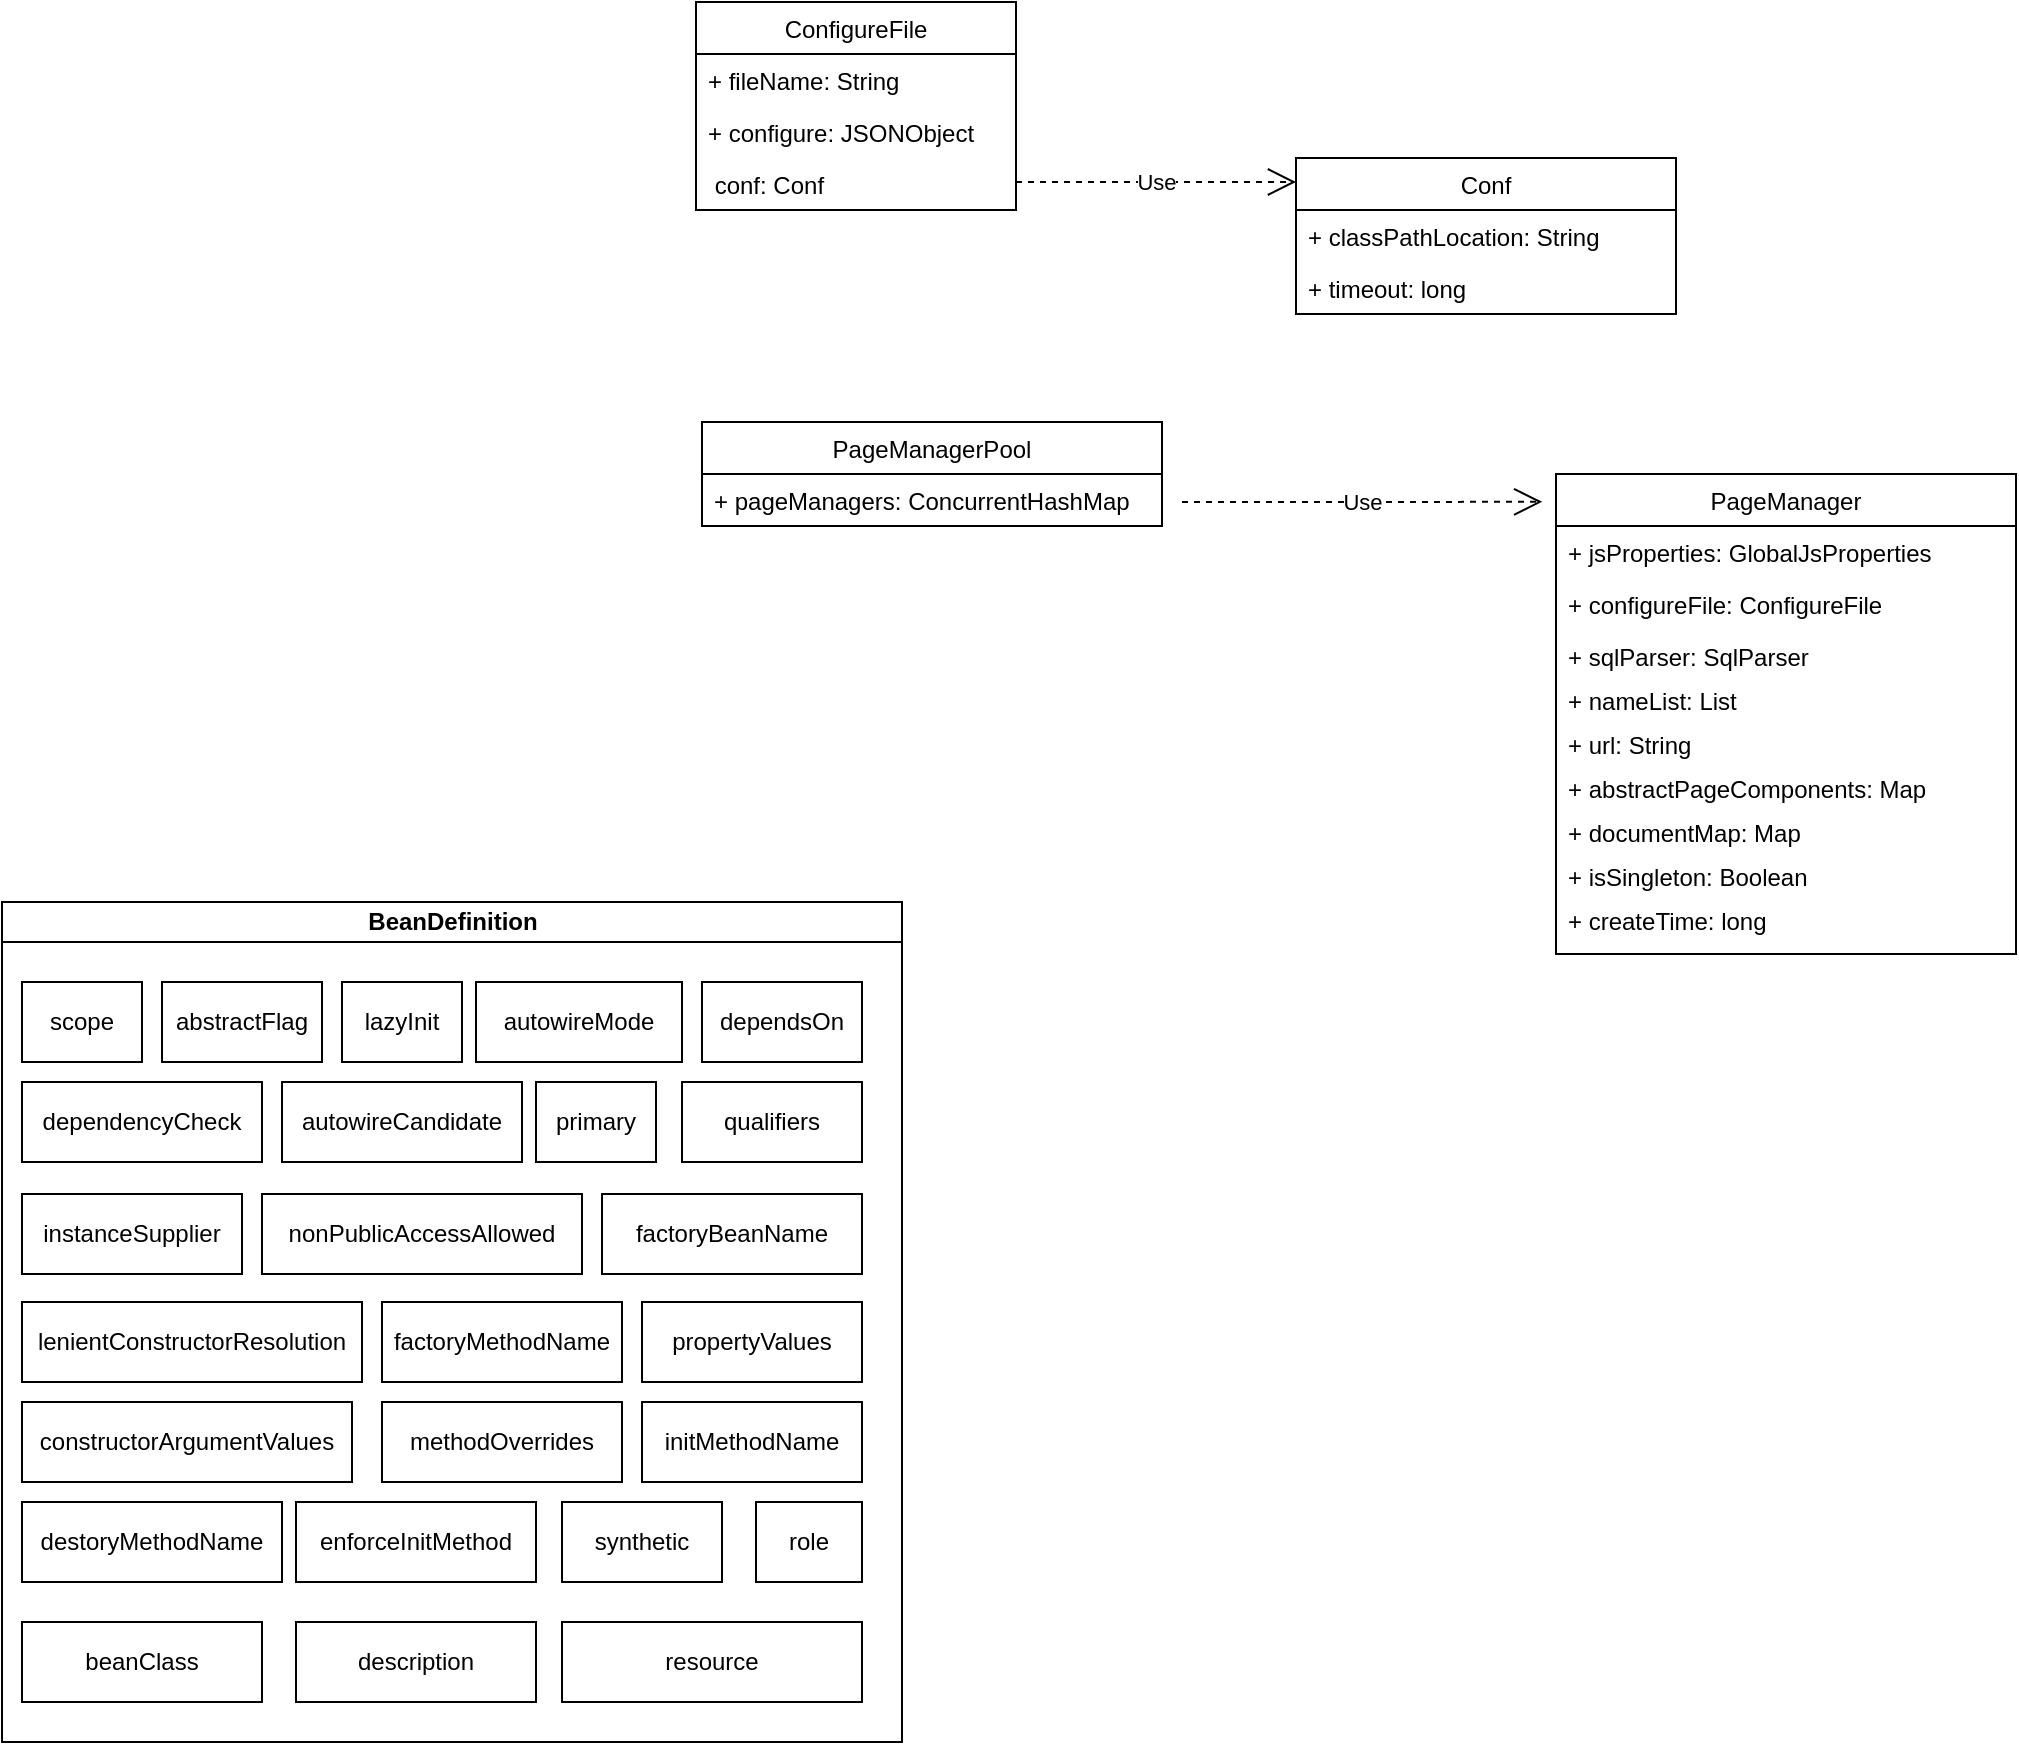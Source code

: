 <mxfile version="14.5.1" type="github">
  <diagram id="C5RBs43oDa-KdzZeNtuy" name="Page-1">
    <mxGraphModel dx="2489" dy="1931" grid="1" gridSize="10" guides="1" tooltips="1" connect="1" arrows="1" fold="1" page="1" pageScale="1" pageWidth="827" pageHeight="1169" math="0" shadow="0">
      <root>
        <mxCell id="WIyWlLk6GJQsqaUBKTNV-0" />
        <mxCell id="WIyWlLk6GJQsqaUBKTNV-1" parent="WIyWlLk6GJQsqaUBKTNV-0" />
        <mxCell id="DX7c9E7uDzoyNdZQMoH--0" value="ConfigureFile" style="swimlane;fontStyle=0;childLayout=stackLayout;horizontal=1;startSize=26;fillColor=none;horizontalStack=0;resizeParent=1;resizeParentMax=0;resizeLast=0;collapsible=1;marginBottom=0;" parent="WIyWlLk6GJQsqaUBKTNV-1" vertex="1">
          <mxGeometry x="-413" y="-1080" width="160" height="104" as="geometry" />
        </mxCell>
        <mxCell id="DX7c9E7uDzoyNdZQMoH--1" value="+ fileName: String" style="text;strokeColor=none;fillColor=none;align=left;verticalAlign=top;spacingLeft=4;spacingRight=4;overflow=hidden;rotatable=0;points=[[0,0.5],[1,0.5]];portConstraint=eastwest;" parent="DX7c9E7uDzoyNdZQMoH--0" vertex="1">
          <mxGeometry y="26" width="160" height="26" as="geometry" />
        </mxCell>
        <mxCell id="DX7c9E7uDzoyNdZQMoH--2" value="+ configure: JSONObject" style="text;strokeColor=none;fillColor=none;align=left;verticalAlign=top;spacingLeft=4;spacingRight=4;overflow=hidden;rotatable=0;points=[[0,0.5],[1,0.5]];portConstraint=eastwest;" parent="DX7c9E7uDzoyNdZQMoH--0" vertex="1">
          <mxGeometry y="52" width="160" height="26" as="geometry" />
        </mxCell>
        <mxCell id="DX7c9E7uDzoyNdZQMoH--3" value=" conf: Conf" style="text;strokeColor=none;fillColor=none;align=left;verticalAlign=top;spacingLeft=4;spacingRight=4;overflow=hidden;rotatable=0;points=[[0,0.5],[1,0.5]];portConstraint=eastwest;" parent="DX7c9E7uDzoyNdZQMoH--0" vertex="1">
          <mxGeometry y="78" width="160" height="26" as="geometry" />
        </mxCell>
        <mxCell id="DX7c9E7uDzoyNdZQMoH--5" value="Conf" style="swimlane;fontStyle=0;childLayout=stackLayout;horizontal=1;startSize=26;fillColor=none;horizontalStack=0;resizeParent=1;resizeParentMax=0;resizeLast=0;collapsible=1;marginBottom=0;" parent="WIyWlLk6GJQsqaUBKTNV-1" vertex="1">
          <mxGeometry x="-113" y="-1002" width="190" height="78" as="geometry" />
        </mxCell>
        <mxCell id="DX7c9E7uDzoyNdZQMoH--6" value="+ classPathLocation: String" style="text;strokeColor=none;fillColor=none;align=left;verticalAlign=top;spacingLeft=4;spacingRight=4;overflow=hidden;rotatable=0;points=[[0,0.5],[1,0.5]];portConstraint=eastwest;" parent="DX7c9E7uDzoyNdZQMoH--5" vertex="1">
          <mxGeometry y="26" width="190" height="26" as="geometry" />
        </mxCell>
        <mxCell id="DX7c9E7uDzoyNdZQMoH--7" value="+ timeout: long" style="text;strokeColor=none;fillColor=none;align=left;verticalAlign=top;spacingLeft=4;spacingRight=4;overflow=hidden;rotatable=0;points=[[0,0.5],[1,0.5]];portConstraint=eastwest;" parent="DX7c9E7uDzoyNdZQMoH--5" vertex="1">
          <mxGeometry y="52" width="190" height="26" as="geometry" />
        </mxCell>
        <mxCell id="DX7c9E7uDzoyNdZQMoH--10" value="Use" style="endArrow=open;endSize=12;dashed=1;html=1;" parent="WIyWlLk6GJQsqaUBKTNV-1" edge="1">
          <mxGeometry width="160" relative="1" as="geometry">
            <mxPoint x="-253" y="-990" as="sourcePoint" />
            <mxPoint x="-113" y="-990" as="targetPoint" />
          </mxGeometry>
        </mxCell>
        <mxCell id="q8WLuEsN7JuPDFzRLcxJ-0" value="PageManagerPool" style="swimlane;fontStyle=0;childLayout=stackLayout;horizontal=1;startSize=26;fillColor=none;horizontalStack=0;resizeParent=1;resizeParentMax=0;resizeLast=0;collapsible=1;marginBottom=0;" parent="WIyWlLk6GJQsqaUBKTNV-1" vertex="1">
          <mxGeometry x="-410" y="-870" width="230" height="52" as="geometry" />
        </mxCell>
        <mxCell id="q8WLuEsN7JuPDFzRLcxJ-1" value="+ pageManagers: ConcurrentHashMap" style="text;strokeColor=none;fillColor=none;align=left;verticalAlign=top;spacingLeft=4;spacingRight=4;overflow=hidden;rotatable=0;points=[[0,0.5],[1,0.5]];portConstraint=eastwest;" parent="q8WLuEsN7JuPDFzRLcxJ-0" vertex="1">
          <mxGeometry y="26" width="230" height="26" as="geometry" />
        </mxCell>
        <mxCell id="q8WLuEsN7JuPDFzRLcxJ-5" value="PageManager" style="swimlane;fontStyle=0;childLayout=stackLayout;horizontal=1;startSize=26;fillColor=none;horizontalStack=0;resizeParent=1;resizeParentMax=0;resizeLast=0;collapsible=1;marginBottom=0;" parent="WIyWlLk6GJQsqaUBKTNV-1" vertex="1">
          <mxGeometry x="17" y="-844" width="230" height="240" as="geometry" />
        </mxCell>
        <mxCell id="q8WLuEsN7JuPDFzRLcxJ-6" value="+ jsProperties: GlobalJsProperties" style="text;strokeColor=none;fillColor=none;align=left;verticalAlign=top;spacingLeft=4;spacingRight=4;overflow=hidden;rotatable=0;points=[[0,0.5],[1,0.5]];portConstraint=eastwest;" parent="q8WLuEsN7JuPDFzRLcxJ-5" vertex="1">
          <mxGeometry y="26" width="230" height="26" as="geometry" />
        </mxCell>
        <mxCell id="q8WLuEsN7JuPDFzRLcxJ-7" value="+ configureFile: ConfigureFile" style="text;strokeColor=none;fillColor=none;align=left;verticalAlign=top;spacingLeft=4;spacingRight=4;overflow=hidden;rotatable=0;points=[[0,0.5],[1,0.5]];portConstraint=eastwest;" parent="q8WLuEsN7JuPDFzRLcxJ-5" vertex="1">
          <mxGeometry y="52" width="230" height="26" as="geometry" />
        </mxCell>
        <mxCell id="q8WLuEsN7JuPDFzRLcxJ-11" value="+ sqlParser: SqlParser" style="text;strokeColor=none;fillColor=none;align=left;verticalAlign=top;spacingLeft=4;spacingRight=4;overflow=hidden;rotatable=0;points=[[0,0.5],[1,0.5]];portConstraint=eastwest;" parent="q8WLuEsN7JuPDFzRLcxJ-5" vertex="1">
          <mxGeometry y="78" width="230" height="22" as="geometry" />
        </mxCell>
        <mxCell id="q8WLuEsN7JuPDFzRLcxJ-10" value="+ nameList: List" style="text;strokeColor=none;fillColor=none;align=left;verticalAlign=top;spacingLeft=4;spacingRight=4;overflow=hidden;rotatable=0;points=[[0,0.5],[1,0.5]];portConstraint=eastwest;" parent="q8WLuEsN7JuPDFzRLcxJ-5" vertex="1">
          <mxGeometry y="100" width="230" height="22" as="geometry" />
        </mxCell>
        <mxCell id="q8WLuEsN7JuPDFzRLcxJ-12" value="+ url: String" style="text;strokeColor=none;fillColor=none;align=left;verticalAlign=top;spacingLeft=4;spacingRight=4;overflow=hidden;rotatable=0;points=[[0,0.5],[1,0.5]];portConstraint=eastwest;" parent="q8WLuEsN7JuPDFzRLcxJ-5" vertex="1">
          <mxGeometry y="122" width="230" height="22" as="geometry" />
        </mxCell>
        <mxCell id="q8WLuEsN7JuPDFzRLcxJ-13" value="+ abstractPageComponents: Map" style="text;strokeColor=none;fillColor=none;align=left;verticalAlign=top;spacingLeft=4;spacingRight=4;overflow=hidden;rotatable=0;points=[[0,0.5],[1,0.5]];portConstraint=eastwest;" parent="q8WLuEsN7JuPDFzRLcxJ-5" vertex="1">
          <mxGeometry y="144" width="230" height="22" as="geometry" />
        </mxCell>
        <mxCell id="q8WLuEsN7JuPDFzRLcxJ-14" value="+ documentMap: Map" style="text;strokeColor=none;fillColor=none;align=left;verticalAlign=top;spacingLeft=4;spacingRight=4;overflow=hidden;rotatable=0;points=[[0,0.5],[1,0.5]];portConstraint=eastwest;" parent="q8WLuEsN7JuPDFzRLcxJ-5" vertex="1">
          <mxGeometry y="166" width="230" height="22" as="geometry" />
        </mxCell>
        <mxCell id="q8WLuEsN7JuPDFzRLcxJ-15" value="+ isSingleton: Boolean" style="text;strokeColor=none;fillColor=none;align=left;verticalAlign=top;spacingLeft=4;spacingRight=4;overflow=hidden;rotatable=0;points=[[0,0.5],[1,0.5]];portConstraint=eastwest;" parent="q8WLuEsN7JuPDFzRLcxJ-5" vertex="1">
          <mxGeometry y="188" width="230" height="22" as="geometry" />
        </mxCell>
        <mxCell id="q8WLuEsN7JuPDFzRLcxJ-8" value="+ createTime: long" style="text;strokeColor=none;fillColor=none;align=left;verticalAlign=top;spacingLeft=4;spacingRight=4;overflow=hidden;rotatable=0;points=[[0,0.5],[1,0.5]];portConstraint=eastwest;" parent="q8WLuEsN7JuPDFzRLcxJ-5" vertex="1">
          <mxGeometry y="210" width="230" height="30" as="geometry" />
        </mxCell>
        <mxCell id="q8WLuEsN7JuPDFzRLcxJ-21" value="Use" style="endArrow=open;endSize=12;dashed=1;html=1;entryX=-0.03;entryY=0.058;entryDx=0;entryDy=0;entryPerimeter=0;" parent="WIyWlLk6GJQsqaUBKTNV-1" target="q8WLuEsN7JuPDFzRLcxJ-5" edge="1">
          <mxGeometry width="160" relative="1" as="geometry">
            <mxPoint x="-170" y="-830" as="sourcePoint" />
            <mxPoint x="-10" y="-830" as="targetPoint" />
          </mxGeometry>
        </mxCell>
        <mxCell id="6wZ1TeUxjv15UuRKBNIG-1" value="BeanDefinition" style="swimlane;html=1;startSize=20;horizontal=1;containerType=tree;" vertex="1" parent="WIyWlLk6GJQsqaUBKTNV-1">
          <mxGeometry x="-760" y="-630" width="450" height="420" as="geometry" />
        </mxCell>
        <mxCell id="6wZ1TeUxjv15UuRKBNIG-3" value="lenientConstructorResolution" style="whiteSpace=wrap;html=1;treeFolding=1;treeMoving=1;newEdgeStyle={&quot;edgeStyle&quot;:&quot;elbowEdgeStyle&quot;,&quot;startArrow&quot;:&quot;none&quot;,&quot;endArrow&quot;:&quot;none&quot;};" vertex="1" parent="6wZ1TeUxjv15UuRKBNIG-1">
          <mxGeometry x="10" y="200" width="170" height="40" as="geometry" />
        </mxCell>
        <mxCell id="6wZ1TeUxjv15UuRKBNIG-8" value="lazyInit" style="whiteSpace=wrap;html=1;treeFolding=1;treeMoving=1;newEdgeStyle={&quot;edgeStyle&quot;:&quot;elbowEdgeStyle&quot;,&quot;startArrow&quot;:&quot;none&quot;,&quot;endArrow&quot;:&quot;none&quot;};" vertex="1" parent="6wZ1TeUxjv15UuRKBNIG-1">
          <mxGeometry x="170" y="40" width="60" height="40" as="geometry" />
        </mxCell>
        <mxCell id="6wZ1TeUxjv15UuRKBNIG-14" value="autowireMode" style="whiteSpace=wrap;html=1;treeFolding=1;treeMoving=1;newEdgeStyle={&quot;edgeStyle&quot;:&quot;elbowEdgeStyle&quot;,&quot;startArrow&quot;:&quot;none&quot;,&quot;endArrow&quot;:&quot;none&quot;};" vertex="1" parent="6wZ1TeUxjv15UuRKBNIG-1">
          <mxGeometry x="237" y="40" width="103" height="40" as="geometry" />
        </mxCell>
        <mxCell id="6wZ1TeUxjv15UuRKBNIG-13" value="dependsOn" style="whiteSpace=wrap;html=1;treeFolding=1;treeMoving=1;newEdgeStyle={&quot;edgeStyle&quot;:&quot;elbowEdgeStyle&quot;,&quot;startArrow&quot;:&quot;none&quot;,&quot;endArrow&quot;:&quot;none&quot;};" vertex="1" parent="6wZ1TeUxjv15UuRKBNIG-1">
          <mxGeometry x="350" y="40" width="80" height="40" as="geometry" />
        </mxCell>
        <mxCell id="6wZ1TeUxjv15UuRKBNIG-12" value="primary" style="whiteSpace=wrap;html=1;treeFolding=1;treeMoving=1;newEdgeStyle={&quot;edgeStyle&quot;:&quot;elbowEdgeStyle&quot;,&quot;startArrow&quot;:&quot;none&quot;,&quot;endArrow&quot;:&quot;none&quot;};" vertex="1" parent="6wZ1TeUxjv15UuRKBNIG-1">
          <mxGeometry x="267" y="90" width="60" height="40" as="geometry" />
        </mxCell>
        <mxCell id="6wZ1TeUxjv15UuRKBNIG-11" value="instanceSupplier" style="whiteSpace=wrap;html=1;treeFolding=1;treeMoving=1;newEdgeStyle={&quot;edgeStyle&quot;:&quot;elbowEdgeStyle&quot;,&quot;startArrow&quot;:&quot;none&quot;,&quot;endArrow&quot;:&quot;none&quot;};" vertex="1" parent="6wZ1TeUxjv15UuRKBNIG-1">
          <mxGeometry x="10" y="146" width="110" height="40" as="geometry" />
        </mxCell>
        <mxCell id="6wZ1TeUxjv15UuRKBNIG-10" value="abstractFlag" style="whiteSpace=wrap;html=1;treeFolding=1;treeMoving=1;newEdgeStyle={&quot;edgeStyle&quot;:&quot;elbowEdgeStyle&quot;,&quot;startArrow&quot;:&quot;none&quot;,&quot;endArrow&quot;:&quot;none&quot;};" vertex="1" parent="6wZ1TeUxjv15UuRKBNIG-1">
          <mxGeometry x="80" y="40" width="80" height="40" as="geometry" />
        </mxCell>
        <mxCell id="6wZ1TeUxjv15UuRKBNIG-19" value="factoryBeanName" style="whiteSpace=wrap;html=1;treeFolding=1;treeMoving=1;newEdgeStyle={&quot;edgeStyle&quot;:&quot;elbowEdgeStyle&quot;,&quot;startArrow&quot;:&quot;none&quot;,&quot;endArrow&quot;:&quot;none&quot;};" vertex="1" parent="6wZ1TeUxjv15UuRKBNIG-1">
          <mxGeometry x="300" y="146" width="130" height="40" as="geometry" />
        </mxCell>
        <mxCell id="6wZ1TeUxjv15UuRKBNIG-18" value="nonPublicAccessAllowed" style="whiteSpace=wrap;html=1;treeFolding=1;treeMoving=1;newEdgeStyle={&quot;edgeStyle&quot;:&quot;elbowEdgeStyle&quot;,&quot;startArrow&quot;:&quot;none&quot;,&quot;endArrow&quot;:&quot;none&quot;};" vertex="1" parent="6wZ1TeUxjv15UuRKBNIG-1">
          <mxGeometry x="130" y="146" width="160" height="40" as="geometry" />
        </mxCell>
        <mxCell id="6wZ1TeUxjv15UuRKBNIG-17" value="qualifiers" style="whiteSpace=wrap;html=1;treeFolding=1;treeMoving=1;newEdgeStyle={&quot;edgeStyle&quot;:&quot;elbowEdgeStyle&quot;,&quot;startArrow&quot;:&quot;none&quot;,&quot;endArrow&quot;:&quot;none&quot;};" vertex="1" parent="6wZ1TeUxjv15UuRKBNIG-1">
          <mxGeometry x="340" y="90" width="90" height="40" as="geometry" />
        </mxCell>
        <mxCell id="6wZ1TeUxjv15UuRKBNIG-16" value="autowireCandidate" style="whiteSpace=wrap;html=1;treeFolding=1;treeMoving=1;newEdgeStyle={&quot;edgeStyle&quot;:&quot;elbowEdgeStyle&quot;,&quot;startArrow&quot;:&quot;none&quot;,&quot;endArrow&quot;:&quot;none&quot;};" vertex="1" parent="6wZ1TeUxjv15UuRKBNIG-1">
          <mxGeometry x="140" y="90" width="120" height="40" as="geometry" />
        </mxCell>
        <mxCell id="6wZ1TeUxjv15UuRKBNIG-23" value="dependencyCheck" style="whiteSpace=wrap;html=1;treeFolding=1;treeMoving=1;newEdgeStyle={&quot;edgeStyle&quot;:&quot;elbowEdgeStyle&quot;,&quot;startArrow&quot;:&quot;none&quot;,&quot;endArrow&quot;:&quot;none&quot;};" vertex="1" parent="6wZ1TeUxjv15UuRKBNIG-1">
          <mxGeometry x="10" y="90" width="120" height="40" as="geometry" />
        </mxCell>
        <mxCell id="6wZ1TeUxjv15UuRKBNIG-25" value="scope" style="whiteSpace=wrap;html=1;treeFolding=1;treeMoving=1;newEdgeStyle={&quot;edgeStyle&quot;:&quot;elbowEdgeStyle&quot;,&quot;startArrow&quot;:&quot;none&quot;,&quot;endArrow&quot;:&quot;none&quot;};" vertex="1" parent="6wZ1TeUxjv15UuRKBNIG-1">
          <mxGeometry x="10" y="40" width="60" height="40" as="geometry" />
        </mxCell>
        <mxCell id="6wZ1TeUxjv15UuRKBNIG-22" value="beanClass" style="whiteSpace=wrap;html=1;treeFolding=1;treeMoving=1;newEdgeStyle={&quot;edgeStyle&quot;:&quot;elbowEdgeStyle&quot;,&quot;startArrow&quot;:&quot;none&quot;,&quot;endArrow&quot;:&quot;none&quot;};" vertex="1" parent="6wZ1TeUxjv15UuRKBNIG-1">
          <mxGeometry x="10" y="360" width="120" height="40" as="geometry" />
        </mxCell>
        <mxCell id="6wZ1TeUxjv15UuRKBNIG-7" value="factoryMethodName" style="whiteSpace=wrap;html=1;treeFolding=1;treeMoving=1;newEdgeStyle={&quot;edgeStyle&quot;:&quot;elbowEdgeStyle&quot;,&quot;startArrow&quot;:&quot;none&quot;,&quot;endArrow&quot;:&quot;none&quot;};" vertex="1" parent="6wZ1TeUxjv15UuRKBNIG-1">
          <mxGeometry x="190" y="200" width="120" height="40" as="geometry" />
        </mxCell>
        <mxCell id="6wZ1TeUxjv15UuRKBNIG-28" value="constructorArgumentValues" style="whiteSpace=wrap;html=1;treeFolding=1;treeMoving=1;newEdgeStyle={&quot;edgeStyle&quot;:&quot;elbowEdgeStyle&quot;,&quot;startArrow&quot;:&quot;none&quot;,&quot;endArrow&quot;:&quot;none&quot;};" vertex="1" parent="6wZ1TeUxjv15UuRKBNIG-1">
          <mxGeometry x="10" y="250" width="165" height="40" as="geometry" />
        </mxCell>
        <mxCell id="6wZ1TeUxjv15UuRKBNIG-29" value="propertyValues" style="whiteSpace=wrap;html=1;treeFolding=1;treeMoving=1;newEdgeStyle={&quot;edgeStyle&quot;:&quot;elbowEdgeStyle&quot;,&quot;startArrow&quot;:&quot;none&quot;,&quot;endArrow&quot;:&quot;none&quot;};" vertex="1" parent="6wZ1TeUxjv15UuRKBNIG-1">
          <mxGeometry x="320" y="200" width="110" height="40" as="geometry" />
        </mxCell>
        <mxCell id="6wZ1TeUxjv15UuRKBNIG-30" value="methodOverrides" style="whiteSpace=wrap;html=1;treeFolding=1;treeMoving=1;newEdgeStyle={&quot;edgeStyle&quot;:&quot;elbowEdgeStyle&quot;,&quot;startArrow&quot;:&quot;none&quot;,&quot;endArrow&quot;:&quot;none&quot;};" vertex="1" parent="6wZ1TeUxjv15UuRKBNIG-1">
          <mxGeometry x="190" y="250" width="120" height="40" as="geometry" />
        </mxCell>
        <mxCell id="6wZ1TeUxjv15UuRKBNIG-31" value="initMethodName" style="whiteSpace=wrap;html=1;treeFolding=1;treeMoving=1;newEdgeStyle={&quot;edgeStyle&quot;:&quot;elbowEdgeStyle&quot;,&quot;startArrow&quot;:&quot;none&quot;,&quot;endArrow&quot;:&quot;none&quot;};" vertex="1" parent="6wZ1TeUxjv15UuRKBNIG-1">
          <mxGeometry x="320" y="250" width="110" height="40" as="geometry" />
        </mxCell>
        <mxCell id="6wZ1TeUxjv15UuRKBNIG-32" value="destoryMethodName" style="whiteSpace=wrap;html=1;treeFolding=1;treeMoving=1;newEdgeStyle={&quot;edgeStyle&quot;:&quot;elbowEdgeStyle&quot;,&quot;startArrow&quot;:&quot;none&quot;,&quot;endArrow&quot;:&quot;none&quot;};" vertex="1" parent="6wZ1TeUxjv15UuRKBNIG-1">
          <mxGeometry x="10" y="300" width="130" height="40" as="geometry" />
        </mxCell>
        <mxCell id="6wZ1TeUxjv15UuRKBNIG-33" value="enforceInitMethod" style="whiteSpace=wrap;html=1;treeFolding=1;treeMoving=1;newEdgeStyle={&quot;edgeStyle&quot;:&quot;elbowEdgeStyle&quot;,&quot;startArrow&quot;:&quot;none&quot;,&quot;endArrow&quot;:&quot;none&quot;};" vertex="1" parent="6wZ1TeUxjv15UuRKBNIG-1">
          <mxGeometry x="147" y="300" width="120" height="40" as="geometry" />
        </mxCell>
        <mxCell id="6wZ1TeUxjv15UuRKBNIG-34" value="synthetic" style="whiteSpace=wrap;html=1;treeFolding=1;treeMoving=1;newEdgeStyle={&quot;edgeStyle&quot;:&quot;elbowEdgeStyle&quot;,&quot;startArrow&quot;:&quot;none&quot;,&quot;endArrow&quot;:&quot;none&quot;};" vertex="1" parent="6wZ1TeUxjv15UuRKBNIG-1">
          <mxGeometry x="280" y="300" width="80" height="40" as="geometry" />
        </mxCell>
        <mxCell id="6wZ1TeUxjv15UuRKBNIG-35" value="role" style="whiteSpace=wrap;html=1;treeFolding=1;treeMoving=1;newEdgeStyle={&quot;edgeStyle&quot;:&quot;elbowEdgeStyle&quot;,&quot;startArrow&quot;:&quot;none&quot;,&quot;endArrow&quot;:&quot;none&quot;};" vertex="1" parent="6wZ1TeUxjv15UuRKBNIG-1">
          <mxGeometry x="377" y="300" width="53" height="40" as="geometry" />
        </mxCell>
        <mxCell id="6wZ1TeUxjv15UuRKBNIG-37" value="description" style="whiteSpace=wrap;html=1;treeFolding=1;treeMoving=1;newEdgeStyle={&quot;edgeStyle&quot;:&quot;elbowEdgeStyle&quot;,&quot;startArrow&quot;:&quot;none&quot;,&quot;endArrow&quot;:&quot;none&quot;};" vertex="1" parent="6wZ1TeUxjv15UuRKBNIG-1">
          <mxGeometry x="147" y="360" width="120" height="40" as="geometry" />
        </mxCell>
        <mxCell id="6wZ1TeUxjv15UuRKBNIG-36" value="resource" style="whiteSpace=wrap;html=1;treeFolding=1;treeMoving=1;newEdgeStyle={&quot;edgeStyle&quot;:&quot;elbowEdgeStyle&quot;,&quot;startArrow&quot;:&quot;none&quot;,&quot;endArrow&quot;:&quot;none&quot;};" vertex="1" parent="6wZ1TeUxjv15UuRKBNIG-1">
          <mxGeometry x="280" y="360" width="150" height="40" as="geometry" />
        </mxCell>
      </root>
    </mxGraphModel>
  </diagram>
</mxfile>
